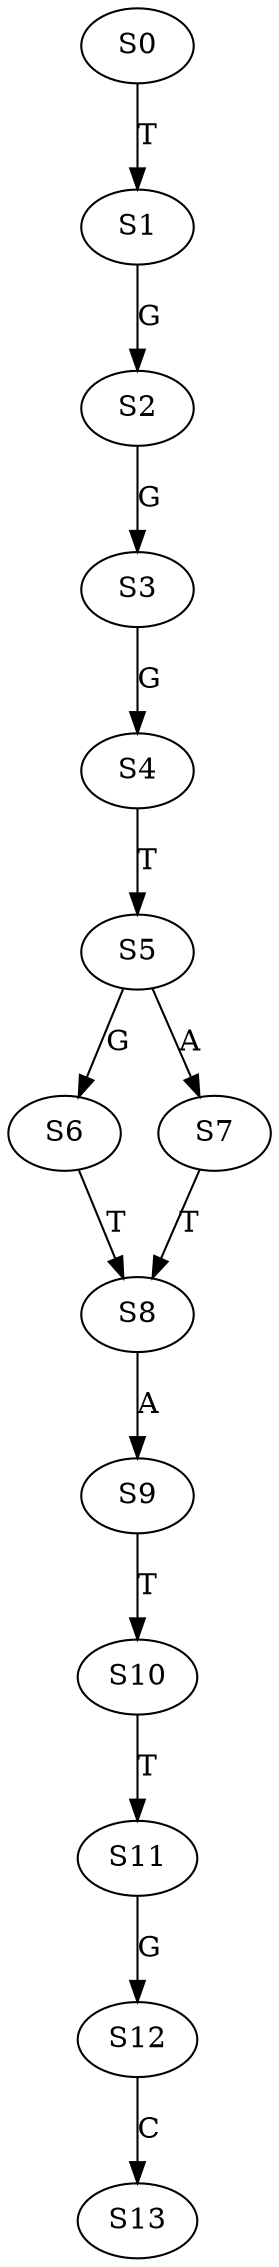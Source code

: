 strict digraph  {
	S0 -> S1 [ label = T ];
	S1 -> S2 [ label = G ];
	S2 -> S3 [ label = G ];
	S3 -> S4 [ label = G ];
	S4 -> S5 [ label = T ];
	S5 -> S6 [ label = G ];
	S5 -> S7 [ label = A ];
	S6 -> S8 [ label = T ];
	S7 -> S8 [ label = T ];
	S8 -> S9 [ label = A ];
	S9 -> S10 [ label = T ];
	S10 -> S11 [ label = T ];
	S11 -> S12 [ label = G ];
	S12 -> S13 [ label = C ];
}
